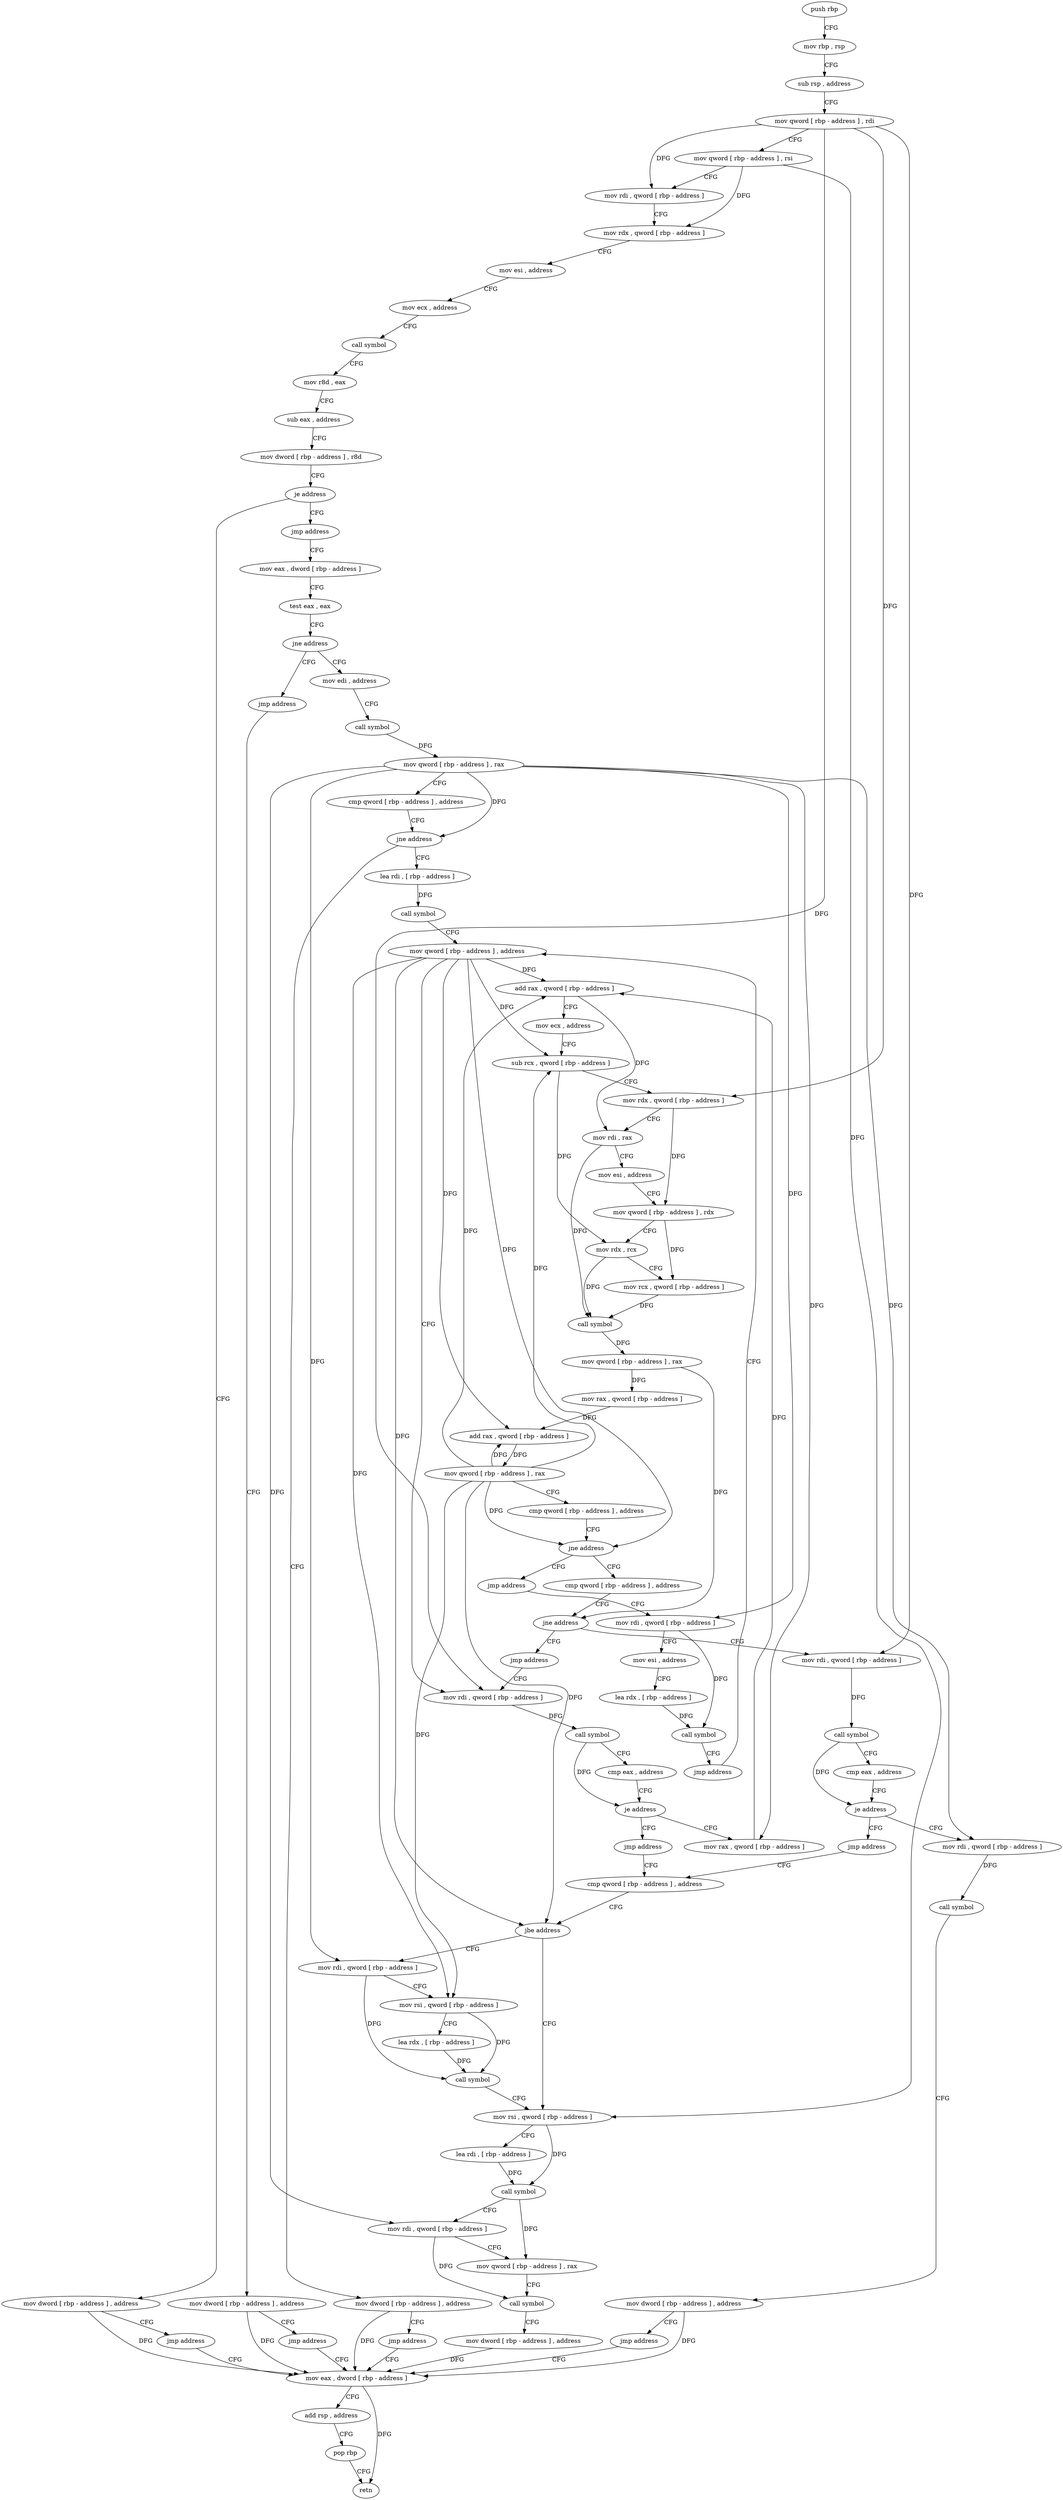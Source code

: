 digraph "func" {
"4246160" [label = "push rbp" ]
"4246161" [label = "mov rbp , rsp" ]
"4246164" [label = "sub rsp , address" ]
"4246171" [label = "mov qword [ rbp - address ] , rdi" ]
"4246175" [label = "mov qword [ rbp - address ] , rsi" ]
"4246179" [label = "mov rdi , qword [ rbp - address ]" ]
"4246183" [label = "mov rdx , qword [ rbp - address ]" ]
"4246187" [label = "mov esi , address" ]
"4246192" [label = "mov ecx , address" ]
"4246197" [label = "call symbol" ]
"4246202" [label = "mov r8d , eax" ]
"4246205" [label = "sub eax , address" ]
"4246208" [label = "mov dword [ rbp - address ] , r8d" ]
"4246215" [label = "je address" ]
"4246257" [label = "mov dword [ rbp - address ] , address" ]
"4246221" [label = "jmp address" ]
"4246264" [label = "jmp address" ]
"4246624" [label = "mov eax , dword [ rbp - address ]" ]
"4246226" [label = "mov eax , dword [ rbp - address ]" ]
"4246627" [label = "add rsp , address" ]
"4246634" [label = "pop rbp" ]
"4246635" [label = "retn" ]
"4246232" [label = "test eax , eax" ]
"4246234" [label = "jne address" ]
"4246269" [label = "mov edi , address" ]
"4246240" [label = "jmp address" ]
"4246274" [label = "call symbol" ]
"4246279" [label = "mov qword [ rbp - address ] , rax" ]
"4246283" [label = "cmp qword [ rbp - address ] , address" ]
"4246288" [label = "jne address" ]
"4246306" [label = "lea rdi , [ rbp - address ]" ]
"4246294" [label = "mov dword [ rbp - address ] , address" ]
"4246245" [label = "mov dword [ rbp - address ] , address" ]
"4246313" [label = "call symbol" ]
"4246318" [label = "mov qword [ rbp - address ] , address" ]
"4246301" [label = "jmp address" ]
"4246252" [label = "jmp address" ]
"4246352" [label = "mov rax , qword [ rbp - address ]" ]
"4246356" [label = "add rax , qword [ rbp - address ]" ]
"4246363" [label = "mov ecx , address" ]
"4246368" [label = "sub rcx , qword [ rbp - address ]" ]
"4246375" [label = "mov rdx , qword [ rbp - address ]" ]
"4246379" [label = "mov rdi , rax" ]
"4246382" [label = "mov esi , address" ]
"4246387" [label = "mov qword [ rbp - address ] , rdx" ]
"4246394" [label = "mov rdx , rcx" ]
"4246397" [label = "mov rcx , qword [ rbp - address ]" ]
"4246404" [label = "call symbol" ]
"4246409" [label = "mov qword [ rbp - address ] , rax" ]
"4246416" [label = "mov rax , qword [ rbp - address ]" ]
"4246423" [label = "add rax , qword [ rbp - address ]" ]
"4246430" [label = "mov qword [ rbp - address ] , rax" ]
"4246437" [label = "cmp qword [ rbp - address ] , address" ]
"4246448" [label = "jne address" ]
"4246459" [label = "cmp qword [ rbp - address ] , address" ]
"4246454" [label = "jmp address" ]
"4246347" [label = "jmp address" ]
"4246548" [label = "cmp qword [ rbp - address ] , address" ]
"4246467" [label = "jne address" ]
"4246517" [label = "jmp address" ]
"4246473" [label = "mov rdi , qword [ rbp - address ]" ]
"4246522" [label = "mov rdi , qword [ rbp - address ]" ]
"4246556" [label = "jbe address" ]
"4246585" [label = "mov rsi , qword [ rbp - address ]" ]
"4246562" [label = "mov rdi , qword [ rbp - address ]" ]
"4246329" [label = "mov rdi , qword [ rbp - address ]" ]
"4246477" [label = "call symbol" ]
"4246482" [label = "cmp eax , address" ]
"4246485" [label = "je address" ]
"4246512" [label = "jmp address" ]
"4246491" [label = "mov rdi , qword [ rbp - address ]" ]
"4246526" [label = "mov esi , address" ]
"4246531" [label = "lea rdx , [ rbp - address ]" ]
"4246538" [label = "call symbol" ]
"4246543" [label = "jmp address" ]
"4246589" [label = "lea rdi , [ rbp - address ]" ]
"4246596" [label = "call symbol" ]
"4246601" [label = "mov rdi , qword [ rbp - address ]" ]
"4246605" [label = "mov qword [ rbp - address ] , rax" ]
"4246612" [label = "call symbol" ]
"4246617" [label = "mov dword [ rbp - address ] , address" ]
"4246566" [label = "mov rsi , qword [ rbp - address ]" ]
"4246573" [label = "lea rdx , [ rbp - address ]" ]
"4246580" [label = "call symbol" ]
"4246333" [label = "call symbol" ]
"4246338" [label = "cmp eax , address" ]
"4246341" [label = "je address" ]
"4246495" [label = "call symbol" ]
"4246500" [label = "mov dword [ rbp - address ] , address" ]
"4246507" [label = "jmp address" ]
"4246160" -> "4246161" [ label = "CFG" ]
"4246161" -> "4246164" [ label = "CFG" ]
"4246164" -> "4246171" [ label = "CFG" ]
"4246171" -> "4246175" [ label = "CFG" ]
"4246171" -> "4246179" [ label = "DFG" ]
"4246171" -> "4246329" [ label = "DFG" ]
"4246171" -> "4246375" [ label = "DFG" ]
"4246171" -> "4246473" [ label = "DFG" ]
"4246175" -> "4246179" [ label = "CFG" ]
"4246175" -> "4246183" [ label = "DFG" ]
"4246175" -> "4246585" [ label = "DFG" ]
"4246179" -> "4246183" [ label = "CFG" ]
"4246183" -> "4246187" [ label = "CFG" ]
"4246187" -> "4246192" [ label = "CFG" ]
"4246192" -> "4246197" [ label = "CFG" ]
"4246197" -> "4246202" [ label = "CFG" ]
"4246202" -> "4246205" [ label = "CFG" ]
"4246205" -> "4246208" [ label = "CFG" ]
"4246208" -> "4246215" [ label = "CFG" ]
"4246215" -> "4246257" [ label = "CFG" ]
"4246215" -> "4246221" [ label = "CFG" ]
"4246257" -> "4246264" [ label = "CFG" ]
"4246257" -> "4246624" [ label = "DFG" ]
"4246221" -> "4246226" [ label = "CFG" ]
"4246264" -> "4246624" [ label = "CFG" ]
"4246624" -> "4246627" [ label = "CFG" ]
"4246624" -> "4246635" [ label = "DFG" ]
"4246226" -> "4246232" [ label = "CFG" ]
"4246627" -> "4246634" [ label = "CFG" ]
"4246634" -> "4246635" [ label = "CFG" ]
"4246232" -> "4246234" [ label = "CFG" ]
"4246234" -> "4246269" [ label = "CFG" ]
"4246234" -> "4246240" [ label = "CFG" ]
"4246269" -> "4246274" [ label = "CFG" ]
"4246240" -> "4246245" [ label = "CFG" ]
"4246274" -> "4246279" [ label = "DFG" ]
"4246279" -> "4246283" [ label = "CFG" ]
"4246279" -> "4246288" [ label = "DFG" ]
"4246279" -> "4246352" [ label = "DFG" ]
"4246279" -> "4246522" [ label = "DFG" ]
"4246279" -> "4246601" [ label = "DFG" ]
"4246279" -> "4246562" [ label = "DFG" ]
"4246279" -> "4246491" [ label = "DFG" ]
"4246283" -> "4246288" [ label = "CFG" ]
"4246288" -> "4246306" [ label = "CFG" ]
"4246288" -> "4246294" [ label = "CFG" ]
"4246306" -> "4246313" [ label = "DFG" ]
"4246294" -> "4246301" [ label = "CFG" ]
"4246294" -> "4246624" [ label = "DFG" ]
"4246245" -> "4246252" [ label = "CFG" ]
"4246245" -> "4246624" [ label = "DFG" ]
"4246313" -> "4246318" [ label = "CFG" ]
"4246318" -> "4246329" [ label = "CFG" ]
"4246318" -> "4246356" [ label = "DFG" ]
"4246318" -> "4246368" [ label = "DFG" ]
"4246318" -> "4246423" [ label = "DFG" ]
"4246318" -> "4246448" [ label = "DFG" ]
"4246318" -> "4246556" [ label = "DFG" ]
"4246318" -> "4246566" [ label = "DFG" ]
"4246301" -> "4246624" [ label = "CFG" ]
"4246252" -> "4246624" [ label = "CFG" ]
"4246352" -> "4246356" [ label = "DFG" ]
"4246356" -> "4246363" [ label = "CFG" ]
"4246356" -> "4246379" [ label = "DFG" ]
"4246363" -> "4246368" [ label = "CFG" ]
"4246368" -> "4246375" [ label = "CFG" ]
"4246368" -> "4246394" [ label = "DFG" ]
"4246375" -> "4246379" [ label = "CFG" ]
"4246375" -> "4246387" [ label = "DFG" ]
"4246379" -> "4246382" [ label = "CFG" ]
"4246379" -> "4246404" [ label = "DFG" ]
"4246382" -> "4246387" [ label = "CFG" ]
"4246387" -> "4246394" [ label = "CFG" ]
"4246387" -> "4246397" [ label = "DFG" ]
"4246394" -> "4246397" [ label = "CFG" ]
"4246394" -> "4246404" [ label = "DFG" ]
"4246397" -> "4246404" [ label = "DFG" ]
"4246404" -> "4246409" [ label = "DFG" ]
"4246409" -> "4246416" [ label = "DFG" ]
"4246409" -> "4246467" [ label = "DFG" ]
"4246416" -> "4246423" [ label = "DFG" ]
"4246423" -> "4246430" [ label = "DFG" ]
"4246430" -> "4246437" [ label = "CFG" ]
"4246430" -> "4246356" [ label = "DFG" ]
"4246430" -> "4246368" [ label = "DFG" ]
"4246430" -> "4246423" [ label = "DFG" ]
"4246430" -> "4246448" [ label = "DFG" ]
"4246430" -> "4246556" [ label = "DFG" ]
"4246430" -> "4246566" [ label = "DFG" ]
"4246437" -> "4246448" [ label = "CFG" ]
"4246448" -> "4246459" [ label = "CFG" ]
"4246448" -> "4246454" [ label = "CFG" ]
"4246459" -> "4246467" [ label = "CFG" ]
"4246454" -> "4246522" [ label = "CFG" ]
"4246347" -> "4246548" [ label = "CFG" ]
"4246548" -> "4246556" [ label = "CFG" ]
"4246467" -> "4246517" [ label = "CFG" ]
"4246467" -> "4246473" [ label = "CFG" ]
"4246517" -> "4246329" [ label = "CFG" ]
"4246473" -> "4246477" [ label = "DFG" ]
"4246522" -> "4246526" [ label = "CFG" ]
"4246522" -> "4246538" [ label = "DFG" ]
"4246556" -> "4246585" [ label = "CFG" ]
"4246556" -> "4246562" [ label = "CFG" ]
"4246585" -> "4246589" [ label = "CFG" ]
"4246585" -> "4246596" [ label = "DFG" ]
"4246562" -> "4246566" [ label = "CFG" ]
"4246562" -> "4246580" [ label = "DFG" ]
"4246329" -> "4246333" [ label = "DFG" ]
"4246477" -> "4246482" [ label = "CFG" ]
"4246477" -> "4246485" [ label = "DFG" ]
"4246482" -> "4246485" [ label = "CFG" ]
"4246485" -> "4246512" [ label = "CFG" ]
"4246485" -> "4246491" [ label = "CFG" ]
"4246512" -> "4246548" [ label = "CFG" ]
"4246491" -> "4246495" [ label = "DFG" ]
"4246526" -> "4246531" [ label = "CFG" ]
"4246531" -> "4246538" [ label = "DFG" ]
"4246538" -> "4246543" [ label = "CFG" ]
"4246543" -> "4246318" [ label = "CFG" ]
"4246589" -> "4246596" [ label = "DFG" ]
"4246596" -> "4246601" [ label = "CFG" ]
"4246596" -> "4246605" [ label = "DFG" ]
"4246601" -> "4246605" [ label = "CFG" ]
"4246601" -> "4246612" [ label = "DFG" ]
"4246605" -> "4246612" [ label = "CFG" ]
"4246612" -> "4246617" [ label = "CFG" ]
"4246617" -> "4246624" [ label = "DFG" ]
"4246566" -> "4246573" [ label = "CFG" ]
"4246566" -> "4246580" [ label = "DFG" ]
"4246573" -> "4246580" [ label = "DFG" ]
"4246580" -> "4246585" [ label = "CFG" ]
"4246333" -> "4246338" [ label = "CFG" ]
"4246333" -> "4246341" [ label = "DFG" ]
"4246338" -> "4246341" [ label = "CFG" ]
"4246341" -> "4246352" [ label = "CFG" ]
"4246341" -> "4246347" [ label = "CFG" ]
"4246495" -> "4246500" [ label = "CFG" ]
"4246500" -> "4246507" [ label = "CFG" ]
"4246500" -> "4246624" [ label = "DFG" ]
"4246507" -> "4246624" [ label = "CFG" ]
}
